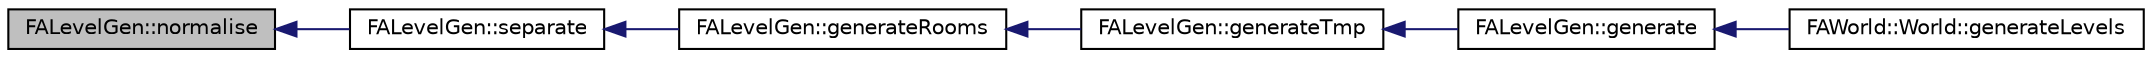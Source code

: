 digraph G
{
  edge [fontname="Helvetica",fontsize="10",labelfontname="Helvetica",labelfontsize="10"];
  node [fontname="Helvetica",fontsize="10",shape=record];
  rankdir="LR";
  Node1 [label="FALevelGen::normalise",height=0.2,width=0.4,color="black", fillcolor="grey75", style="filled" fontcolor="black"];
  Node1 -> Node2 [dir="back",color="midnightblue",fontsize="10",style="solid",fontname="Helvetica"];
  Node2 [label="FALevelGen::separate",height=0.2,width=0.4,color="black", fillcolor="white", style="filled",URL="$namespace_f_a_level_gen.html#a11c32cf5f1428d1d830f593fa4edfb71"];
  Node2 -> Node3 [dir="back",color="midnightblue",fontsize="10",style="solid",fontname="Helvetica"];
  Node3 [label="FALevelGen::generateRooms",height=0.2,width=0.4,color="black", fillcolor="white", style="filled",URL="$namespace_f_a_level_gen.html#af4253770f881e110e8d16deb68d43581"];
  Node3 -> Node4 [dir="back",color="midnightblue",fontsize="10",style="solid",fontname="Helvetica"];
  Node4 [label="FALevelGen::generateTmp",height=0.2,width=0.4,color="black", fillcolor="white", style="filled",URL="$namespace_f_a_level_gen.html#a3e67d9abf003b6628cc7f4421fef950b"];
  Node4 -> Node5 [dir="back",color="midnightblue",fontsize="10",style="solid",fontname="Helvetica"];
  Node5 [label="FALevelGen::generate",height=0.2,width=0.4,color="black", fillcolor="white", style="filled",URL="$namespace_f_a_level_gen.html#acf970d89560068907dc8e5f8a0511161"];
  Node5 -> Node6 [dir="back",color="midnightblue",fontsize="10",style="solid",fontname="Helvetica"];
  Node6 [label="FAWorld::World::generateLevels",height=0.2,width=0.4,color="black", fillcolor="white", style="filled",URL="$class_f_a_world_1_1_world.html#a5f2ca8c8743cc7689ba9227be88f9556"];
}
